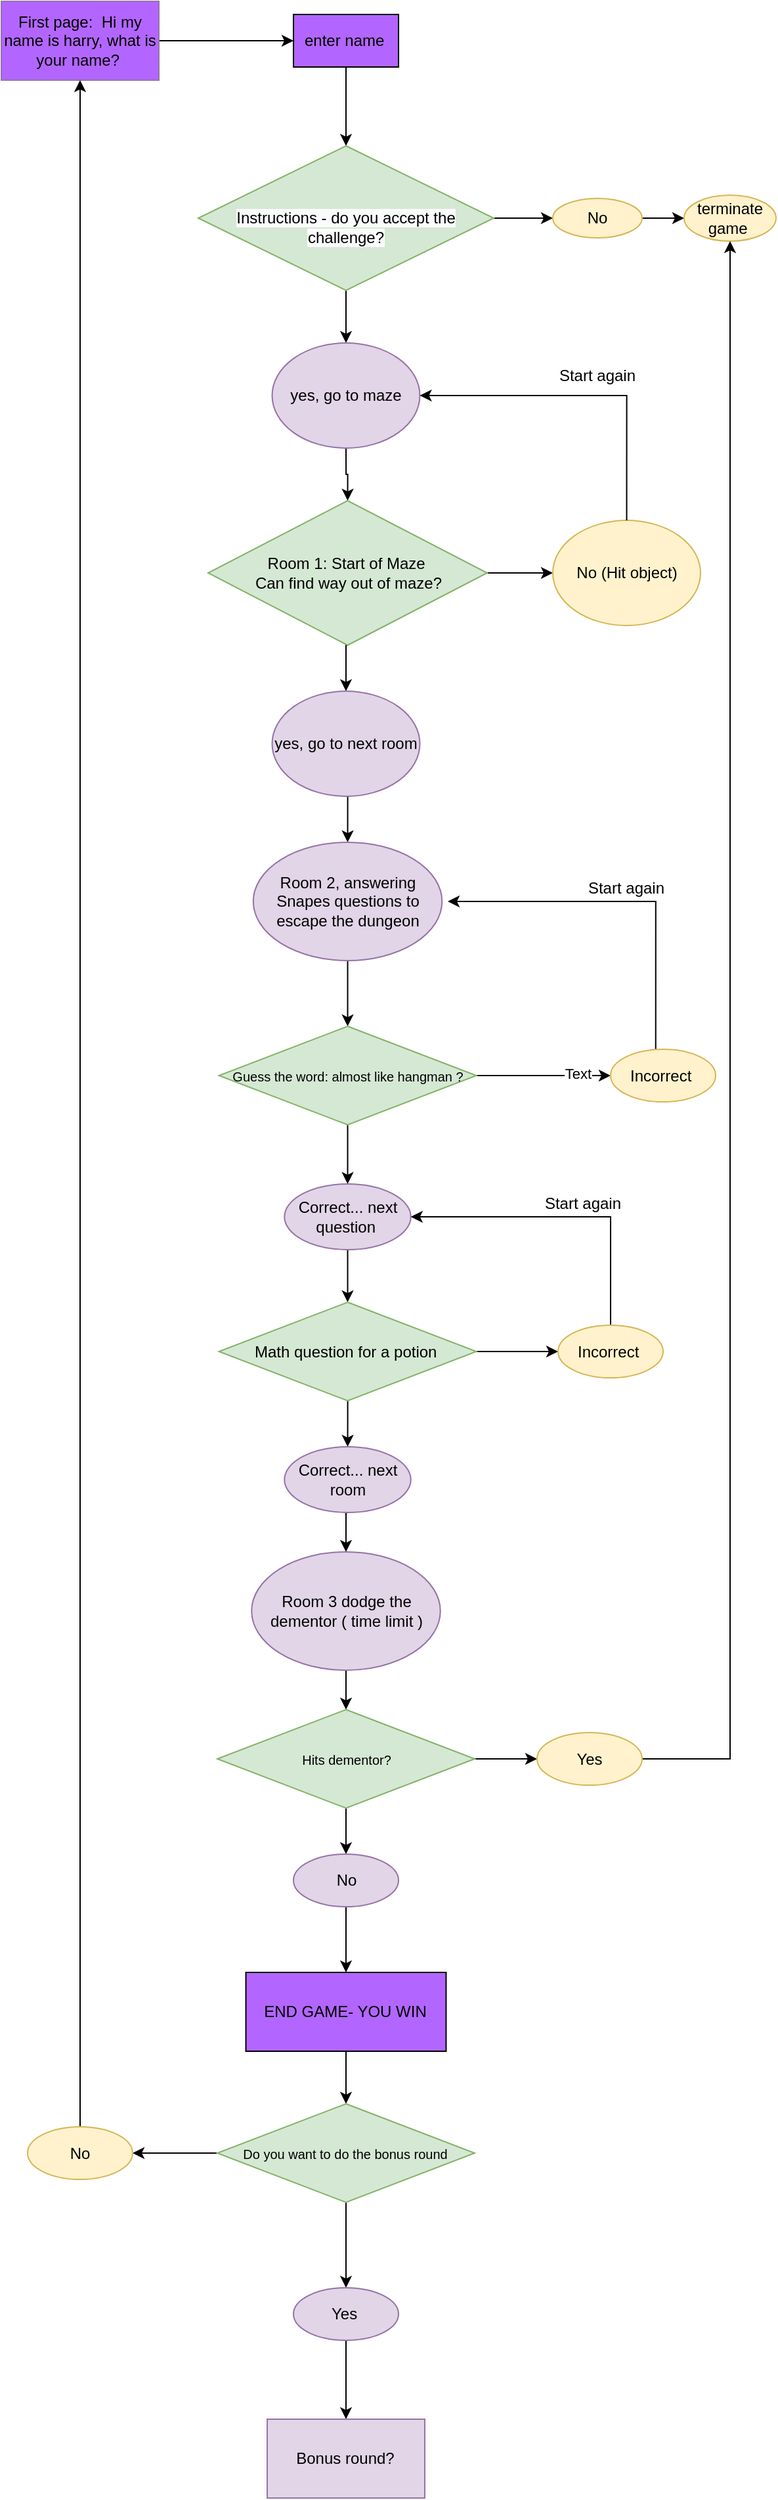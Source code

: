 <mxfile pages="2">
    <diagram id="C5RBs43oDa-KdzZeNtuy" name="Page-1">
        <mxGraphModel dx="976" dy="216" grid="1" gridSize="10" guides="1" tooltips="1" connect="1" arrows="1" fold="1" page="0" pageScale="1" pageWidth="827" pageHeight="1169" math="0" shadow="0">
            <root>
                <mxCell id="WIyWlLk6GJQsqaUBKTNV-0"/>
                <mxCell id="WIyWlLk6GJQsqaUBKTNV-1" parent="WIyWlLk6GJQsqaUBKTNV-0"/>
                <mxCell id="rzjPEYDJuFR2NExdbGWI-5" style="edgeStyle=orthogonalEdgeStyle;rounded=0;orthogonalLoop=1;jettySize=auto;html=1;exitX=0.5;exitY=1;exitDx=0;exitDy=0;" parent="WIyWlLk6GJQsqaUBKTNV-1" source="rzjPEYDJuFR2NExdbGWI-0" target="Ei6kTu80rBQQXqiquJnu-1" edge="1">
                    <mxGeometry relative="1" as="geometry"/>
                </mxCell>
                <mxCell id="rzjPEYDJuFR2NExdbGWI-0" value="enter name&amp;nbsp;" style="rounded=0;whiteSpace=wrap;html=1;fillColor=#B266FF;" parent="WIyWlLk6GJQsqaUBKTNV-1" vertex="1">
                    <mxGeometry x="172.5" y="30" width="80" height="40" as="geometry"/>
                </mxCell>
                <mxCell id="rzjPEYDJuFR2NExdbGWI-10" style="edgeStyle=orthogonalEdgeStyle;rounded=0;orthogonalLoop=1;jettySize=auto;html=1;exitX=1;exitY=0.5;exitDx=0;exitDy=0;entryX=0;entryY=0.5;entryDx=0;entryDy=0;" parent="WIyWlLk6GJQsqaUBKTNV-1" source="Ei6kTu80rBQQXqiquJnu-1" target="rzjPEYDJuFR2NExdbGWI-9" edge="1">
                    <mxGeometry relative="1" as="geometry"/>
                </mxCell>
                <mxCell id="J7gUJ2KMB6wd3c9WeZWM-2" style="edgeStyle=orthogonalEdgeStyle;rounded=0;orthogonalLoop=1;jettySize=auto;html=1;exitX=0.5;exitY=1;exitDx=0;exitDy=0;entryX=0.5;entryY=0;entryDx=0;entryDy=0;" parent="WIyWlLk6GJQsqaUBKTNV-1" source="Ei6kTu80rBQQXqiquJnu-1" target="rzjPEYDJuFR2NExdbGWI-8" edge="1">
                    <mxGeometry relative="1" as="geometry">
                        <Array as="points">
                            <mxPoint x="213" y="270"/>
                        </Array>
                    </mxGeometry>
                </mxCell>
                <mxCell id="Ei6kTu80rBQQXqiquJnu-1" value="&lt;br&gt;&lt;font style=&quot;&quot;&gt;&lt;span style=&quot;color: rgb(0, 0, 0); font-family: Helvetica; font-style: normal; font-variant-ligatures: normal; font-variant-caps: normal; font-weight: 400; letter-spacing: normal; orphans: 2; text-align: center; text-indent: 0px; text-transform: none; widows: 2; word-spacing: 0px; -webkit-text-stroke-width: 0px; background-color: rgb(251, 251, 251); text-decoration-thickness: initial; text-decoration-style: initial; text-decoration-color: initial; float: none; display: inline !important;&quot;&gt;&lt;font style=&quot;font-size: 12px;&quot;&gt;Instructions - do you accept the challenge?&lt;/font&gt;&lt;/span&gt;&lt;br&gt;&lt;/font&gt;" style="rhombus;whiteSpace=wrap;html=1;fillColor=#d5e8d4;strokeColor=#82b366;" parent="WIyWlLk6GJQsqaUBKTNV-1" vertex="1">
                    <mxGeometry x="100" y="130" width="225" height="110" as="geometry"/>
                </mxCell>
                <mxCell id="rzjPEYDJuFR2NExdbGWI-4" style="edgeStyle=orthogonalEdgeStyle;rounded=0;orthogonalLoop=1;jettySize=auto;html=1;exitX=1;exitY=0.5;exitDx=0;exitDy=0;entryX=0;entryY=0.5;entryDx=0;entryDy=0;" parent="WIyWlLk6GJQsqaUBKTNV-1" source="rzjPEYDJuFR2NExdbGWI-1" target="rzjPEYDJuFR2NExdbGWI-0" edge="1">
                    <mxGeometry relative="1" as="geometry"/>
                </mxCell>
                <mxCell id="rzjPEYDJuFR2NExdbGWI-1" value="First page:&amp;nbsp; Hi my name is harry, what is your name?&amp;nbsp;" style="rounded=0;whiteSpace=wrap;html=1;fillColor=#B266FF;strokeColor=#9673a6;" parent="WIyWlLk6GJQsqaUBKTNV-1" vertex="1">
                    <mxGeometry x="-50" y="20" width="120" height="60" as="geometry"/>
                </mxCell>
                <mxCell id="J7gUJ2KMB6wd3c9WeZWM-17" style="edgeStyle=orthogonalEdgeStyle;rounded=0;orthogonalLoop=1;jettySize=auto;html=1;entryX=0.5;entryY=0;entryDx=0;entryDy=0;" parent="WIyWlLk6GJQsqaUBKTNV-1" source="rzjPEYDJuFR2NExdbGWI-8" target="J7gUJ2KMB6wd3c9WeZWM-5" edge="1">
                    <mxGeometry relative="1" as="geometry"/>
                </mxCell>
                <mxCell id="rzjPEYDJuFR2NExdbGWI-8" value="yes, go to maze" style="ellipse;whiteSpace=wrap;html=1;fontStyle=0;fillColor=#e1d5e7;strokeColor=#9673a6;" parent="WIyWlLk6GJQsqaUBKTNV-1" vertex="1">
                    <mxGeometry x="156.25" y="280" width="112.5" height="80" as="geometry"/>
                </mxCell>
                <mxCell id="rzjPEYDJuFR2NExdbGWI-14" style="edgeStyle=orthogonalEdgeStyle;rounded=0;orthogonalLoop=1;jettySize=auto;html=1;exitX=1;exitY=0.5;exitDx=0;exitDy=0;entryX=0;entryY=0.5;entryDx=0;entryDy=0;" parent="WIyWlLk6GJQsqaUBKTNV-1" source="rzjPEYDJuFR2NExdbGWI-9" target="rzjPEYDJuFR2NExdbGWI-11" edge="1">
                    <mxGeometry relative="1" as="geometry"/>
                </mxCell>
                <mxCell id="rzjPEYDJuFR2NExdbGWI-9" value="No" style="ellipse;whiteSpace=wrap;html=1;fillColor=#fff2cc;strokeColor=#d6b656;" parent="WIyWlLk6GJQsqaUBKTNV-1" vertex="1">
                    <mxGeometry x="370" y="170" width="68" height="30" as="geometry"/>
                </mxCell>
                <mxCell id="rzjPEYDJuFR2NExdbGWI-11" value="terminate game&amp;nbsp;" style="ellipse;whiteSpace=wrap;html=1;fillColor=#fff2cc;strokeColor=#d6b656;" parent="WIyWlLk6GJQsqaUBKTNV-1" vertex="1">
                    <mxGeometry x="470" y="167.5" width="70" height="35" as="geometry"/>
                </mxCell>
                <mxCell id="J7gUJ2KMB6wd3c9WeZWM-8" style="edgeStyle=orthogonalEdgeStyle;rounded=0;orthogonalLoop=1;jettySize=auto;html=1;entryX=0;entryY=0.5;entryDx=0;entryDy=0;" parent="WIyWlLk6GJQsqaUBKTNV-1" source="J7gUJ2KMB6wd3c9WeZWM-5" target="J7gUJ2KMB6wd3c9WeZWM-7" edge="1">
                    <mxGeometry relative="1" as="geometry"/>
                </mxCell>
                <mxCell id="J7gUJ2KMB6wd3c9WeZWM-14" style="edgeStyle=orthogonalEdgeStyle;rounded=0;orthogonalLoop=1;jettySize=auto;html=1;exitX=0.5;exitY=1;exitDx=0;exitDy=0;entryX=0.5;entryY=0;entryDx=0;entryDy=0;" parent="WIyWlLk6GJQsqaUBKTNV-1" source="J7gUJ2KMB6wd3c9WeZWM-5" target="J7gUJ2KMB6wd3c9WeZWM-6" edge="1">
                    <mxGeometry relative="1" as="geometry"/>
                </mxCell>
                <mxCell id="J7gUJ2KMB6wd3c9WeZWM-5" value="Room 1: Start of Maze&amp;nbsp;&lt;br&gt;Can find way out of maze?" style="rhombus;whiteSpace=wrap;html=1;fillColor=#d5e8d4;strokeColor=#82b366;" parent="WIyWlLk6GJQsqaUBKTNV-1" vertex="1">
                    <mxGeometry x="107.5" y="400" width="212.5" height="110" as="geometry"/>
                </mxCell>
                <mxCell id="W-DsjdOM5TvN1YA2UjJ_-2" style="edgeStyle=orthogonalEdgeStyle;rounded=0;orthogonalLoop=1;jettySize=auto;html=1;exitX=0.5;exitY=1;exitDx=0;exitDy=0;entryX=0.5;entryY=0;entryDx=0;entryDy=0;" parent="WIyWlLk6GJQsqaUBKTNV-1" source="J7gUJ2KMB6wd3c9WeZWM-6" target="W-DsjdOM5TvN1YA2UjJ_-1" edge="1">
                    <mxGeometry relative="1" as="geometry"/>
                </mxCell>
                <mxCell id="J7gUJ2KMB6wd3c9WeZWM-6" value="yes, go to next room" style="ellipse;whiteSpace=wrap;html=1;fillColor=#e1d5e7;strokeColor=#9673a6;" parent="WIyWlLk6GJQsqaUBKTNV-1" vertex="1">
                    <mxGeometry x="156.25" y="545" width="112.5" height="80" as="geometry"/>
                </mxCell>
                <mxCell id="J7gUJ2KMB6wd3c9WeZWM-7" value="No (Hit object)" style="ellipse;whiteSpace=wrap;html=1;fillColor=#fff2cc;strokeColor=#d6b656;" parent="WIyWlLk6GJQsqaUBKTNV-1" vertex="1">
                    <mxGeometry x="370" y="415" width="112.5" height="80" as="geometry"/>
                </mxCell>
                <mxCell id="J7gUJ2KMB6wd3c9WeZWM-16" value="Start again" style="text;html=1;strokeColor=none;fillColor=none;align=center;verticalAlign=middle;whiteSpace=wrap;rounded=0;" parent="WIyWlLk6GJQsqaUBKTNV-1" vertex="1">
                    <mxGeometry x="359" y="290" width="90" height="30" as="geometry"/>
                </mxCell>
                <mxCell id="rzjPEYDJuFR2NExdbGWI-16" style="edgeStyle=orthogonalEdgeStyle;rounded=0;orthogonalLoop=1;jettySize=auto;html=1;exitX=0.5;exitY=0;exitDx=0;exitDy=0;entryX=1;entryY=0.5;entryDx=0;entryDy=0;" parent="WIyWlLk6GJQsqaUBKTNV-1" source="J7gUJ2KMB6wd3c9WeZWM-7" target="rzjPEYDJuFR2NExdbGWI-8" edge="1">
                    <mxGeometry relative="1" as="geometry"/>
                </mxCell>
                <mxCell id="W-DsjdOM5TvN1YA2UjJ_-9" style="edgeStyle=orthogonalEdgeStyle;rounded=0;orthogonalLoop=1;jettySize=auto;html=1;exitX=0.5;exitY=1;exitDx=0;exitDy=0;" parent="WIyWlLk6GJQsqaUBKTNV-1" source="W-DsjdOM5TvN1YA2UjJ_-1" target="W-DsjdOM5TvN1YA2UjJ_-6" edge="1">
                    <mxGeometry relative="1" as="geometry"/>
                </mxCell>
                <mxCell id="W-DsjdOM5TvN1YA2UjJ_-1" value="Room 2, answering Snapes questions to escape the dungeon" style="ellipse;whiteSpace=wrap;html=1;fillColor=#e1d5e7;strokeColor=#9673a6;" parent="WIyWlLk6GJQsqaUBKTNV-1" vertex="1">
                    <mxGeometry x="141.88" y="660" width="143.75" height="90" as="geometry"/>
                </mxCell>
                <mxCell id="W-DsjdOM5TvN1YA2UjJ_-12" style="edgeStyle=orthogonalEdgeStyle;rounded=0;orthogonalLoop=1;jettySize=auto;html=1;exitX=1;exitY=0.5;exitDx=0;exitDy=0;entryX=0;entryY=0.5;entryDx=0;entryDy=0;" parent="WIyWlLk6GJQsqaUBKTNV-1" source="W-DsjdOM5TvN1YA2UjJ_-6" target="W-DsjdOM5TvN1YA2UjJ_-11" edge="1">
                    <mxGeometry relative="1" as="geometry"/>
                </mxCell>
                <mxCell id="W-DsjdOM5TvN1YA2UjJ_-26" value="Text" style="edgeLabel;html=1;align=center;verticalAlign=middle;resizable=0;points=[];" parent="W-DsjdOM5TvN1YA2UjJ_-12" connectable="0" vertex="1">
                    <mxGeometry x="0.529" y="3" relative="1" as="geometry">
                        <mxPoint x="-1" y="1" as="offset"/>
                    </mxGeometry>
                </mxCell>
                <mxCell id="W-DsjdOM5TvN1YA2UjJ_-17" style="edgeStyle=orthogonalEdgeStyle;rounded=0;orthogonalLoop=1;jettySize=auto;html=1;exitX=0.5;exitY=1;exitDx=0;exitDy=0;entryX=0.5;entryY=0;entryDx=0;entryDy=0;" parent="WIyWlLk6GJQsqaUBKTNV-1" source="W-DsjdOM5TvN1YA2UjJ_-6" target="W-DsjdOM5TvN1YA2UjJ_-10" edge="1">
                    <mxGeometry relative="1" as="geometry"/>
                </mxCell>
                <mxCell id="W-DsjdOM5TvN1YA2UjJ_-6" value="&lt;font style=&quot;font-size: 10px;&quot;&gt;Guess the word: almost like hangman ?&lt;/font&gt;" style="rhombus;whiteSpace=wrap;html=1;fillColor=#d5e8d4;strokeColor=#82b366;" parent="WIyWlLk6GJQsqaUBKTNV-1" vertex="1">
                    <mxGeometry x="115.76" y="800" width="196" height="75" as="geometry"/>
                </mxCell>
                <mxCell id="W-DsjdOM5TvN1YA2UjJ_-19" style="edgeStyle=orthogonalEdgeStyle;rounded=0;orthogonalLoop=1;jettySize=auto;html=1;exitX=0.5;exitY=1;exitDx=0;exitDy=0;" parent="WIyWlLk6GJQsqaUBKTNV-1" source="W-DsjdOM5TvN1YA2UjJ_-10" target="W-DsjdOM5TvN1YA2UjJ_-18" edge="1">
                    <mxGeometry relative="1" as="geometry"/>
                </mxCell>
                <mxCell id="W-DsjdOM5TvN1YA2UjJ_-10" value="Correct... next question&amp;nbsp;" style="ellipse;whiteSpace=wrap;html=1;fillColor=#e1d5e7;strokeColor=#9673a6;" parent="WIyWlLk6GJQsqaUBKTNV-1" vertex="1">
                    <mxGeometry x="165.63" y="920" width="96.25" height="50" as="geometry"/>
                </mxCell>
                <mxCell id="J7gUJ2KMB6wd3c9WeZWM-18" style="edgeStyle=orthogonalEdgeStyle;rounded=0;orthogonalLoop=1;jettySize=auto;html=1;" parent="WIyWlLk6GJQsqaUBKTNV-1" edge="1">
                    <mxGeometry relative="1" as="geometry">
                        <mxPoint x="448.37" y="817.5" as="sourcePoint"/>
                        <mxPoint x="290" y="705" as="targetPoint"/>
                        <Array as="points">
                            <mxPoint x="448" y="705"/>
                        </Array>
                    </mxGeometry>
                </mxCell>
                <mxCell id="W-DsjdOM5TvN1YA2UjJ_-11" value="Incorrect&amp;nbsp;" style="ellipse;whiteSpace=wrap;html=1;fillColor=#fff2cc;strokeColor=#d6b656;" parent="WIyWlLk6GJQsqaUBKTNV-1" vertex="1">
                    <mxGeometry x="414" y="817.5" width="80" height="40" as="geometry"/>
                </mxCell>
                <mxCell id="W-DsjdOM5TvN1YA2UjJ_-16" value="Start again" style="text;html=1;strokeColor=none;fillColor=none;align=center;verticalAlign=middle;whiteSpace=wrap;rounded=0;" parent="WIyWlLk6GJQsqaUBKTNV-1" vertex="1">
                    <mxGeometry x="381.25" y="680" width="90" height="30" as="geometry"/>
                </mxCell>
                <mxCell id="W-DsjdOM5TvN1YA2UjJ_-21" style="edgeStyle=orthogonalEdgeStyle;rounded=0;orthogonalLoop=1;jettySize=auto;html=1;exitX=1;exitY=0.5;exitDx=0;exitDy=0;entryX=0;entryY=0.5;entryDx=0;entryDy=0;" parent="WIyWlLk6GJQsqaUBKTNV-1" source="W-DsjdOM5TvN1YA2UjJ_-18" target="W-DsjdOM5TvN1YA2UjJ_-20" edge="1">
                    <mxGeometry relative="1" as="geometry"/>
                </mxCell>
                <mxCell id="pO1aUvgZezmF9V1otoq--1" style="edgeStyle=orthogonalEdgeStyle;rounded=0;orthogonalLoop=1;jettySize=auto;html=1;entryX=0.5;entryY=0;entryDx=0;entryDy=0;" parent="WIyWlLk6GJQsqaUBKTNV-1" source="W-DsjdOM5TvN1YA2UjJ_-18" target="pO1aUvgZezmF9V1otoq--0" edge="1">
                    <mxGeometry relative="1" as="geometry"/>
                </mxCell>
                <mxCell id="W-DsjdOM5TvN1YA2UjJ_-18" value="Math question for a potion&amp;nbsp;" style="rhombus;whiteSpace=wrap;html=1;fillColor=#d5e8d4;strokeColor=#82b366;" parent="WIyWlLk6GJQsqaUBKTNV-1" vertex="1">
                    <mxGeometry x="115.76" y="1010" width="196" height="75" as="geometry"/>
                </mxCell>
                <mxCell id="W-DsjdOM5TvN1YA2UjJ_-22" style="edgeStyle=orthogonalEdgeStyle;rounded=0;orthogonalLoop=1;jettySize=auto;html=1;exitX=0.5;exitY=0;exitDx=0;exitDy=0;entryX=1;entryY=0.5;entryDx=0;entryDy=0;" parent="WIyWlLk6GJQsqaUBKTNV-1" source="W-DsjdOM5TvN1YA2UjJ_-20" target="W-DsjdOM5TvN1YA2UjJ_-10" edge="1">
                    <mxGeometry relative="1" as="geometry"/>
                </mxCell>
                <mxCell id="W-DsjdOM5TvN1YA2UjJ_-20" value="Incorrect&amp;nbsp;" style="ellipse;whiteSpace=wrap;html=1;fillColor=#fff2cc;strokeColor=#d6b656;" parent="WIyWlLk6GJQsqaUBKTNV-1" vertex="1">
                    <mxGeometry x="374" y="1027.5" width="80" height="40" as="geometry"/>
                </mxCell>
                <mxCell id="W-DsjdOM5TvN1YA2UjJ_-23" value="Start again" style="text;html=1;strokeColor=none;fillColor=none;align=center;verticalAlign=middle;whiteSpace=wrap;rounded=0;" parent="WIyWlLk6GJQsqaUBKTNV-1" vertex="1">
                    <mxGeometry x="348" y="920" width="90" height="30" as="geometry"/>
                </mxCell>
                <mxCell id="pO1aUvgZezmF9V1otoq--7" style="edgeStyle=orthogonalEdgeStyle;rounded=0;orthogonalLoop=1;jettySize=auto;html=1;exitX=0.5;exitY=1;exitDx=0;exitDy=0;entryX=0.5;entryY=0;entryDx=0;entryDy=0;" parent="WIyWlLk6GJQsqaUBKTNV-1" source="pO1aUvgZezmF9V1otoq--0" target="pO1aUvgZezmF9V1otoq--2" edge="1">
                    <mxGeometry relative="1" as="geometry"/>
                </mxCell>
                <mxCell id="pO1aUvgZezmF9V1otoq--0" value="Correct... next room" style="ellipse;whiteSpace=wrap;html=1;fillColor=#e1d5e7;strokeColor=#9673a6;" parent="WIyWlLk6GJQsqaUBKTNV-1" vertex="1">
                    <mxGeometry x="165.63" y="1120" width="96.25" height="50" as="geometry"/>
                </mxCell>
                <mxCell id="pO1aUvgZezmF9V1otoq--8" style="edgeStyle=orthogonalEdgeStyle;rounded=0;orthogonalLoop=1;jettySize=auto;html=1;entryX=0.5;entryY=0;entryDx=0;entryDy=0;" parent="WIyWlLk6GJQsqaUBKTNV-1" source="pO1aUvgZezmF9V1otoq--2" target="pO1aUvgZezmF9V1otoq--3" edge="1">
                    <mxGeometry relative="1" as="geometry"/>
                </mxCell>
                <mxCell id="pO1aUvgZezmF9V1otoq--2" value="Room 3 dodge the dementor ( time limit )" style="ellipse;whiteSpace=wrap;html=1;fillColor=#e1d5e7;strokeColor=#9673a6;" parent="WIyWlLk6GJQsqaUBKTNV-1" vertex="1">
                    <mxGeometry x="140.62" y="1200" width="143.75" height="90" as="geometry"/>
                </mxCell>
                <mxCell id="pO1aUvgZezmF9V1otoq--9" style="edgeStyle=orthogonalEdgeStyle;rounded=0;orthogonalLoop=1;jettySize=auto;html=1;entryX=0.5;entryY=0;entryDx=0;entryDy=0;" parent="WIyWlLk6GJQsqaUBKTNV-1" source="pO1aUvgZezmF9V1otoq--3" target="pO1aUvgZezmF9V1otoq--5" edge="1">
                    <mxGeometry relative="1" as="geometry"/>
                </mxCell>
                <mxCell id="pO1aUvgZezmF9V1otoq--10" style="edgeStyle=orthogonalEdgeStyle;rounded=0;orthogonalLoop=1;jettySize=auto;html=1;exitX=1;exitY=0.5;exitDx=0;exitDy=0;entryX=0;entryY=0.5;entryDx=0;entryDy=0;" parent="WIyWlLk6GJQsqaUBKTNV-1" source="pO1aUvgZezmF9V1otoq--3" target="pO1aUvgZezmF9V1otoq--6" edge="1">
                    <mxGeometry relative="1" as="geometry"/>
                </mxCell>
                <mxCell id="pO1aUvgZezmF9V1otoq--3" value="&lt;font style=&quot;font-size: 10px;&quot;&gt;Hits dementor?&lt;/font&gt;" style="rhombus;whiteSpace=wrap;html=1;fillColor=#d5e8d4;strokeColor=#82b366;" parent="WIyWlLk6GJQsqaUBKTNV-1" vertex="1">
                    <mxGeometry x="114.5" y="1320" width="196" height="75" as="geometry"/>
                </mxCell>
                <mxCell id="3YFqVoqOJa0yrGZR-gxU-4" style="edgeStyle=orthogonalEdgeStyle;rounded=0;orthogonalLoop=1;jettySize=auto;html=1;exitX=0.5;exitY=1;exitDx=0;exitDy=0;entryX=0.5;entryY=0;entryDx=0;entryDy=0;" parent="WIyWlLk6GJQsqaUBKTNV-1" source="pO1aUvgZezmF9V1otoq--5" target="3YFqVoqOJa0yrGZR-gxU-2" edge="1">
                    <mxGeometry relative="1" as="geometry"/>
                </mxCell>
                <mxCell id="pO1aUvgZezmF9V1otoq--5" value="No" style="ellipse;whiteSpace=wrap;html=1;fillColor=#e1d5e7;strokeColor=#9673a6;" parent="WIyWlLk6GJQsqaUBKTNV-1" vertex="1">
                    <mxGeometry x="172.5" y="1430" width="80" height="40" as="geometry"/>
                </mxCell>
                <mxCell id="pO1aUvgZezmF9V1otoq--11" style="edgeStyle=orthogonalEdgeStyle;rounded=0;orthogonalLoop=1;jettySize=auto;html=1;exitX=1;exitY=0.5;exitDx=0;exitDy=0;entryX=0.5;entryY=1;entryDx=0;entryDy=0;" parent="WIyWlLk6GJQsqaUBKTNV-1" source="pO1aUvgZezmF9V1otoq--6" target="rzjPEYDJuFR2NExdbGWI-11" edge="1">
                    <mxGeometry relative="1" as="geometry"/>
                </mxCell>
                <mxCell id="pO1aUvgZezmF9V1otoq--6" value="Yes" style="ellipse;whiteSpace=wrap;html=1;fillColor=#fff2cc;strokeColor=#d6b656;" parent="WIyWlLk6GJQsqaUBKTNV-1" vertex="1">
                    <mxGeometry x="358" y="1337.5" width="80" height="40" as="geometry"/>
                </mxCell>
                <mxCell id="3YFqVoqOJa0yrGZR-gxU-14" style="edgeStyle=orthogonalEdgeStyle;rounded=0;orthogonalLoop=1;jettySize=auto;html=1;exitX=0.5;exitY=1;exitDx=0;exitDy=0;entryX=0.5;entryY=0;entryDx=0;entryDy=0;" parent="WIyWlLk6GJQsqaUBKTNV-1" source="3YFqVoqOJa0yrGZR-gxU-2" target="3YFqVoqOJa0yrGZR-gxU-7" edge="1">
                    <mxGeometry relative="1" as="geometry"/>
                </mxCell>
                <mxCell id="3YFqVoqOJa0yrGZR-gxU-2" value="END GAME- YOU WIN" style="rounded=0;whiteSpace=wrap;html=1;fillColor=#B266FF;" parent="WIyWlLk6GJQsqaUBKTNV-1" vertex="1">
                    <mxGeometry x="136.25" y="1520" width="152.49" height="60" as="geometry"/>
                </mxCell>
                <mxCell id="3YFqVoqOJa0yrGZR-gxU-9" style="edgeStyle=orthogonalEdgeStyle;rounded=0;orthogonalLoop=1;jettySize=auto;html=1;exitX=0;exitY=0.5;exitDx=0;exitDy=0;entryX=1;entryY=0.5;entryDx=0;entryDy=0;" parent="WIyWlLk6GJQsqaUBKTNV-1" source="3YFqVoqOJa0yrGZR-gxU-7" target="3YFqVoqOJa0yrGZR-gxU-8" edge="1">
                    <mxGeometry relative="1" as="geometry"/>
                </mxCell>
                <mxCell id="3YFqVoqOJa0yrGZR-gxU-13" style="edgeStyle=orthogonalEdgeStyle;rounded=0;orthogonalLoop=1;jettySize=auto;html=1;exitX=0.5;exitY=1;exitDx=0;exitDy=0;entryX=0.5;entryY=0;entryDx=0;entryDy=0;" parent="WIyWlLk6GJQsqaUBKTNV-1" source="3YFqVoqOJa0yrGZR-gxU-7" target="3YFqVoqOJa0yrGZR-gxU-12" edge="1">
                    <mxGeometry relative="1" as="geometry"/>
                </mxCell>
                <mxCell id="3YFqVoqOJa0yrGZR-gxU-7" value="&lt;span style=&quot;font-size: 10px;&quot;&gt;Do you want to do the bonus round&lt;/span&gt;" style="rhombus;whiteSpace=wrap;html=1;fillColor=#d5e8d4;strokeColor=#82b366;" parent="WIyWlLk6GJQsqaUBKTNV-1" vertex="1">
                    <mxGeometry x="114.49" y="1620" width="196" height="75" as="geometry"/>
                </mxCell>
                <mxCell id="3YFqVoqOJa0yrGZR-gxU-11" style="edgeStyle=orthogonalEdgeStyle;rounded=0;orthogonalLoop=1;jettySize=auto;html=1;exitX=0.5;exitY=0;exitDx=0;exitDy=0;entryX=0.5;entryY=1;entryDx=0;entryDy=0;" parent="WIyWlLk6GJQsqaUBKTNV-1" source="3YFqVoqOJa0yrGZR-gxU-8" target="rzjPEYDJuFR2NExdbGWI-1" edge="1">
                    <mxGeometry relative="1" as="geometry"/>
                </mxCell>
                <mxCell id="3YFqVoqOJa0yrGZR-gxU-8" value="No" style="ellipse;whiteSpace=wrap;html=1;fillColor=#fff2cc;strokeColor=#d6b656;" parent="WIyWlLk6GJQsqaUBKTNV-1" vertex="1">
                    <mxGeometry x="-30" y="1637.5" width="80" height="40" as="geometry"/>
                </mxCell>
                <mxCell id="3YFqVoqOJa0yrGZR-gxU-16" style="edgeStyle=orthogonalEdgeStyle;rounded=0;orthogonalLoop=1;jettySize=auto;html=1;exitX=0.5;exitY=1;exitDx=0;exitDy=0;" parent="WIyWlLk6GJQsqaUBKTNV-1" source="3YFqVoqOJa0yrGZR-gxU-12" target="3YFqVoqOJa0yrGZR-gxU-15" edge="1">
                    <mxGeometry relative="1" as="geometry"/>
                </mxCell>
                <mxCell id="3YFqVoqOJa0yrGZR-gxU-12" value="Yes&amp;nbsp;" style="ellipse;whiteSpace=wrap;html=1;fillColor=#e1d5e7;strokeColor=#9673a6;" parent="WIyWlLk6GJQsqaUBKTNV-1" vertex="1">
                    <mxGeometry x="172.5" y="1760" width="80" height="40" as="geometry"/>
                </mxCell>
                <mxCell id="3YFqVoqOJa0yrGZR-gxU-15" value="Bonus round?" style="rounded=0;whiteSpace=wrap;html=1;fillColor=#e1d5e7;strokeColor=#9673a6;" parent="WIyWlLk6GJQsqaUBKTNV-1" vertex="1">
                    <mxGeometry x="152.49" y="1860" width="120" height="60" as="geometry"/>
                </mxCell>
            </root>
        </mxGraphModel>
    </diagram>
    <diagram id="XlbaDZYQ_uQyCq35UNUm" name="Page-2">
        <mxGraphModel dx="880" dy="478" grid="1" gridSize="10" guides="1" tooltips="1" connect="1" arrows="1" fold="1" page="1" pageScale="1" pageWidth="827" pageHeight="1169" math="0" shadow="0">
            <root>
                <mxCell id="0"/>
                <mxCell id="1" parent="0"/>
            </root>
        </mxGraphModel>
    </diagram>
</mxfile>